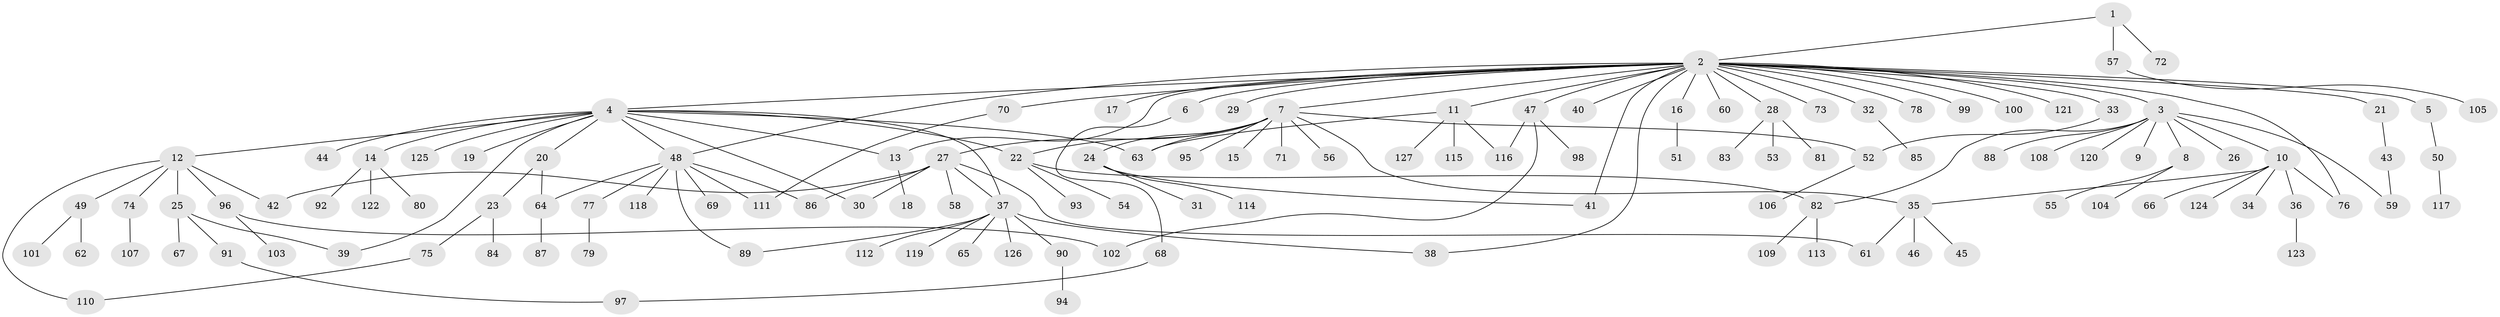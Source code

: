 // Generated by graph-tools (version 1.1) at 2025/14/03/09/25 04:14:35]
// undirected, 127 vertices, 151 edges
graph export_dot {
graph [start="1"]
  node [color=gray90,style=filled];
  1;
  2;
  3;
  4;
  5;
  6;
  7;
  8;
  9;
  10;
  11;
  12;
  13;
  14;
  15;
  16;
  17;
  18;
  19;
  20;
  21;
  22;
  23;
  24;
  25;
  26;
  27;
  28;
  29;
  30;
  31;
  32;
  33;
  34;
  35;
  36;
  37;
  38;
  39;
  40;
  41;
  42;
  43;
  44;
  45;
  46;
  47;
  48;
  49;
  50;
  51;
  52;
  53;
  54;
  55;
  56;
  57;
  58;
  59;
  60;
  61;
  62;
  63;
  64;
  65;
  66;
  67;
  68;
  69;
  70;
  71;
  72;
  73;
  74;
  75;
  76;
  77;
  78;
  79;
  80;
  81;
  82;
  83;
  84;
  85;
  86;
  87;
  88;
  89;
  90;
  91;
  92;
  93;
  94;
  95;
  96;
  97;
  98;
  99;
  100;
  101;
  102;
  103;
  104;
  105;
  106;
  107;
  108;
  109;
  110;
  111;
  112;
  113;
  114;
  115;
  116;
  117;
  118;
  119;
  120;
  121;
  122;
  123;
  124;
  125;
  126;
  127;
  1 -- 2;
  1 -- 57;
  1 -- 72;
  2 -- 3;
  2 -- 4;
  2 -- 5;
  2 -- 6;
  2 -- 7;
  2 -- 11;
  2 -- 13;
  2 -- 16;
  2 -- 17;
  2 -- 21;
  2 -- 28;
  2 -- 29;
  2 -- 32;
  2 -- 33;
  2 -- 38;
  2 -- 40;
  2 -- 41;
  2 -- 47;
  2 -- 48;
  2 -- 60;
  2 -- 70;
  2 -- 73;
  2 -- 76;
  2 -- 78;
  2 -- 99;
  2 -- 100;
  2 -- 121;
  3 -- 8;
  3 -- 9;
  3 -- 10;
  3 -- 26;
  3 -- 59;
  3 -- 82;
  3 -- 88;
  3 -- 108;
  3 -- 120;
  4 -- 12;
  4 -- 13;
  4 -- 14;
  4 -- 19;
  4 -- 20;
  4 -- 22;
  4 -- 30;
  4 -- 37;
  4 -- 39;
  4 -- 44;
  4 -- 48;
  4 -- 63;
  4 -- 125;
  5 -- 50;
  6 -- 68;
  7 -- 15;
  7 -- 22;
  7 -- 24;
  7 -- 27;
  7 -- 35;
  7 -- 52;
  7 -- 56;
  7 -- 63;
  7 -- 71;
  7 -- 95;
  8 -- 55;
  8 -- 104;
  10 -- 34;
  10 -- 35;
  10 -- 36;
  10 -- 66;
  10 -- 76;
  10 -- 124;
  11 -- 63;
  11 -- 115;
  11 -- 116;
  11 -- 127;
  12 -- 25;
  12 -- 42;
  12 -- 49;
  12 -- 74;
  12 -- 96;
  12 -- 110;
  13 -- 18;
  14 -- 80;
  14 -- 92;
  14 -- 122;
  16 -- 51;
  20 -- 23;
  20 -- 64;
  21 -- 43;
  22 -- 54;
  22 -- 82;
  22 -- 93;
  23 -- 75;
  23 -- 84;
  24 -- 31;
  24 -- 41;
  24 -- 114;
  25 -- 39;
  25 -- 67;
  25 -- 91;
  27 -- 30;
  27 -- 37;
  27 -- 42;
  27 -- 58;
  27 -- 61;
  27 -- 86;
  28 -- 53;
  28 -- 81;
  28 -- 83;
  32 -- 85;
  33 -- 52;
  35 -- 45;
  35 -- 46;
  35 -- 61;
  36 -- 123;
  37 -- 38;
  37 -- 65;
  37 -- 89;
  37 -- 90;
  37 -- 112;
  37 -- 119;
  37 -- 126;
  43 -- 59;
  47 -- 98;
  47 -- 102;
  47 -- 116;
  48 -- 64;
  48 -- 69;
  48 -- 77;
  48 -- 86;
  48 -- 89;
  48 -- 111;
  48 -- 118;
  49 -- 62;
  49 -- 101;
  50 -- 117;
  52 -- 106;
  57 -- 105;
  64 -- 87;
  68 -- 97;
  70 -- 111;
  74 -- 107;
  75 -- 110;
  77 -- 79;
  82 -- 109;
  82 -- 113;
  90 -- 94;
  91 -- 97;
  96 -- 102;
  96 -- 103;
}
